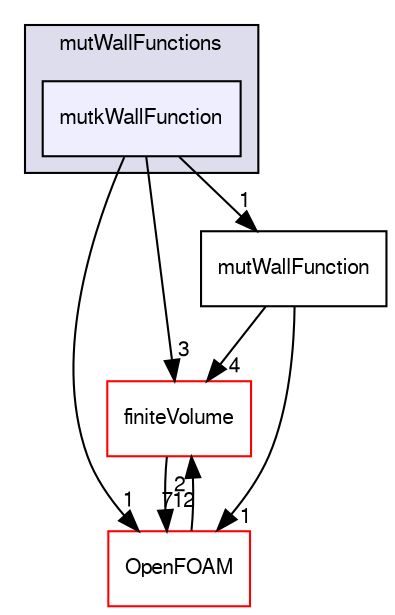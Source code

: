 digraph "src/turbulenceModels/compressible/RAS/derivedFvPatchFields/wallFunctions/mutWallFunctions/mutkWallFunction" {
  bgcolor=transparent;
  compound=true
  node [ fontsize="10", fontname="FreeSans"];
  edge [ labelfontsize="10", labelfontname="FreeSans"];
  subgraph clusterdir_47b741f315fec8ed73158a9863eaebb9 {
    graph [ bgcolor="#ddddee", pencolor="black", label="mutWallFunctions" fontname="FreeSans", fontsize="10", URL="dir_47b741f315fec8ed73158a9863eaebb9.html"]
  dir_aa6af3a0370fbd70b7284ada1160c3c2 [shape=box, label="mutkWallFunction", style="filled", fillcolor="#eeeeff", pencolor="black", URL="dir_aa6af3a0370fbd70b7284ada1160c3c2.html"];
  }
  dir_9bd15774b555cf7259a6fa18f99fe99b [shape=box label="finiteVolume" color="red" URL="dir_9bd15774b555cf7259a6fa18f99fe99b.html"];
  dir_c5473ff19b20e6ec4dfe5c310b3778a8 [shape=box label="OpenFOAM" color="red" URL="dir_c5473ff19b20e6ec4dfe5c310b3778a8.html"];
  dir_fccb86d5608fa408ef0805c8bf8c47ea [shape=box label="mutWallFunction" URL="dir_fccb86d5608fa408ef0805c8bf8c47ea.html"];
  dir_9bd15774b555cf7259a6fa18f99fe99b->dir_c5473ff19b20e6ec4dfe5c310b3778a8 [headlabel="712", labeldistance=1.5 headhref="dir_000749_001732.html"];
  dir_aa6af3a0370fbd70b7284ada1160c3c2->dir_9bd15774b555cf7259a6fa18f99fe99b [headlabel="3", labeldistance=1.5 headhref="dir_002908_000749.html"];
  dir_aa6af3a0370fbd70b7284ada1160c3c2->dir_c5473ff19b20e6ec4dfe5c310b3778a8 [headlabel="1", labeldistance=1.5 headhref="dir_002908_001732.html"];
  dir_aa6af3a0370fbd70b7284ada1160c3c2->dir_fccb86d5608fa408ef0805c8bf8c47ea [headlabel="1", labeldistance=1.5 headhref="dir_002908_002913.html"];
  dir_c5473ff19b20e6ec4dfe5c310b3778a8->dir_9bd15774b555cf7259a6fa18f99fe99b [headlabel="2", labeldistance=1.5 headhref="dir_001732_000749.html"];
  dir_fccb86d5608fa408ef0805c8bf8c47ea->dir_9bd15774b555cf7259a6fa18f99fe99b [headlabel="4", labeldistance=1.5 headhref="dir_002913_000749.html"];
  dir_fccb86d5608fa408ef0805c8bf8c47ea->dir_c5473ff19b20e6ec4dfe5c310b3778a8 [headlabel="1", labeldistance=1.5 headhref="dir_002913_001732.html"];
}
